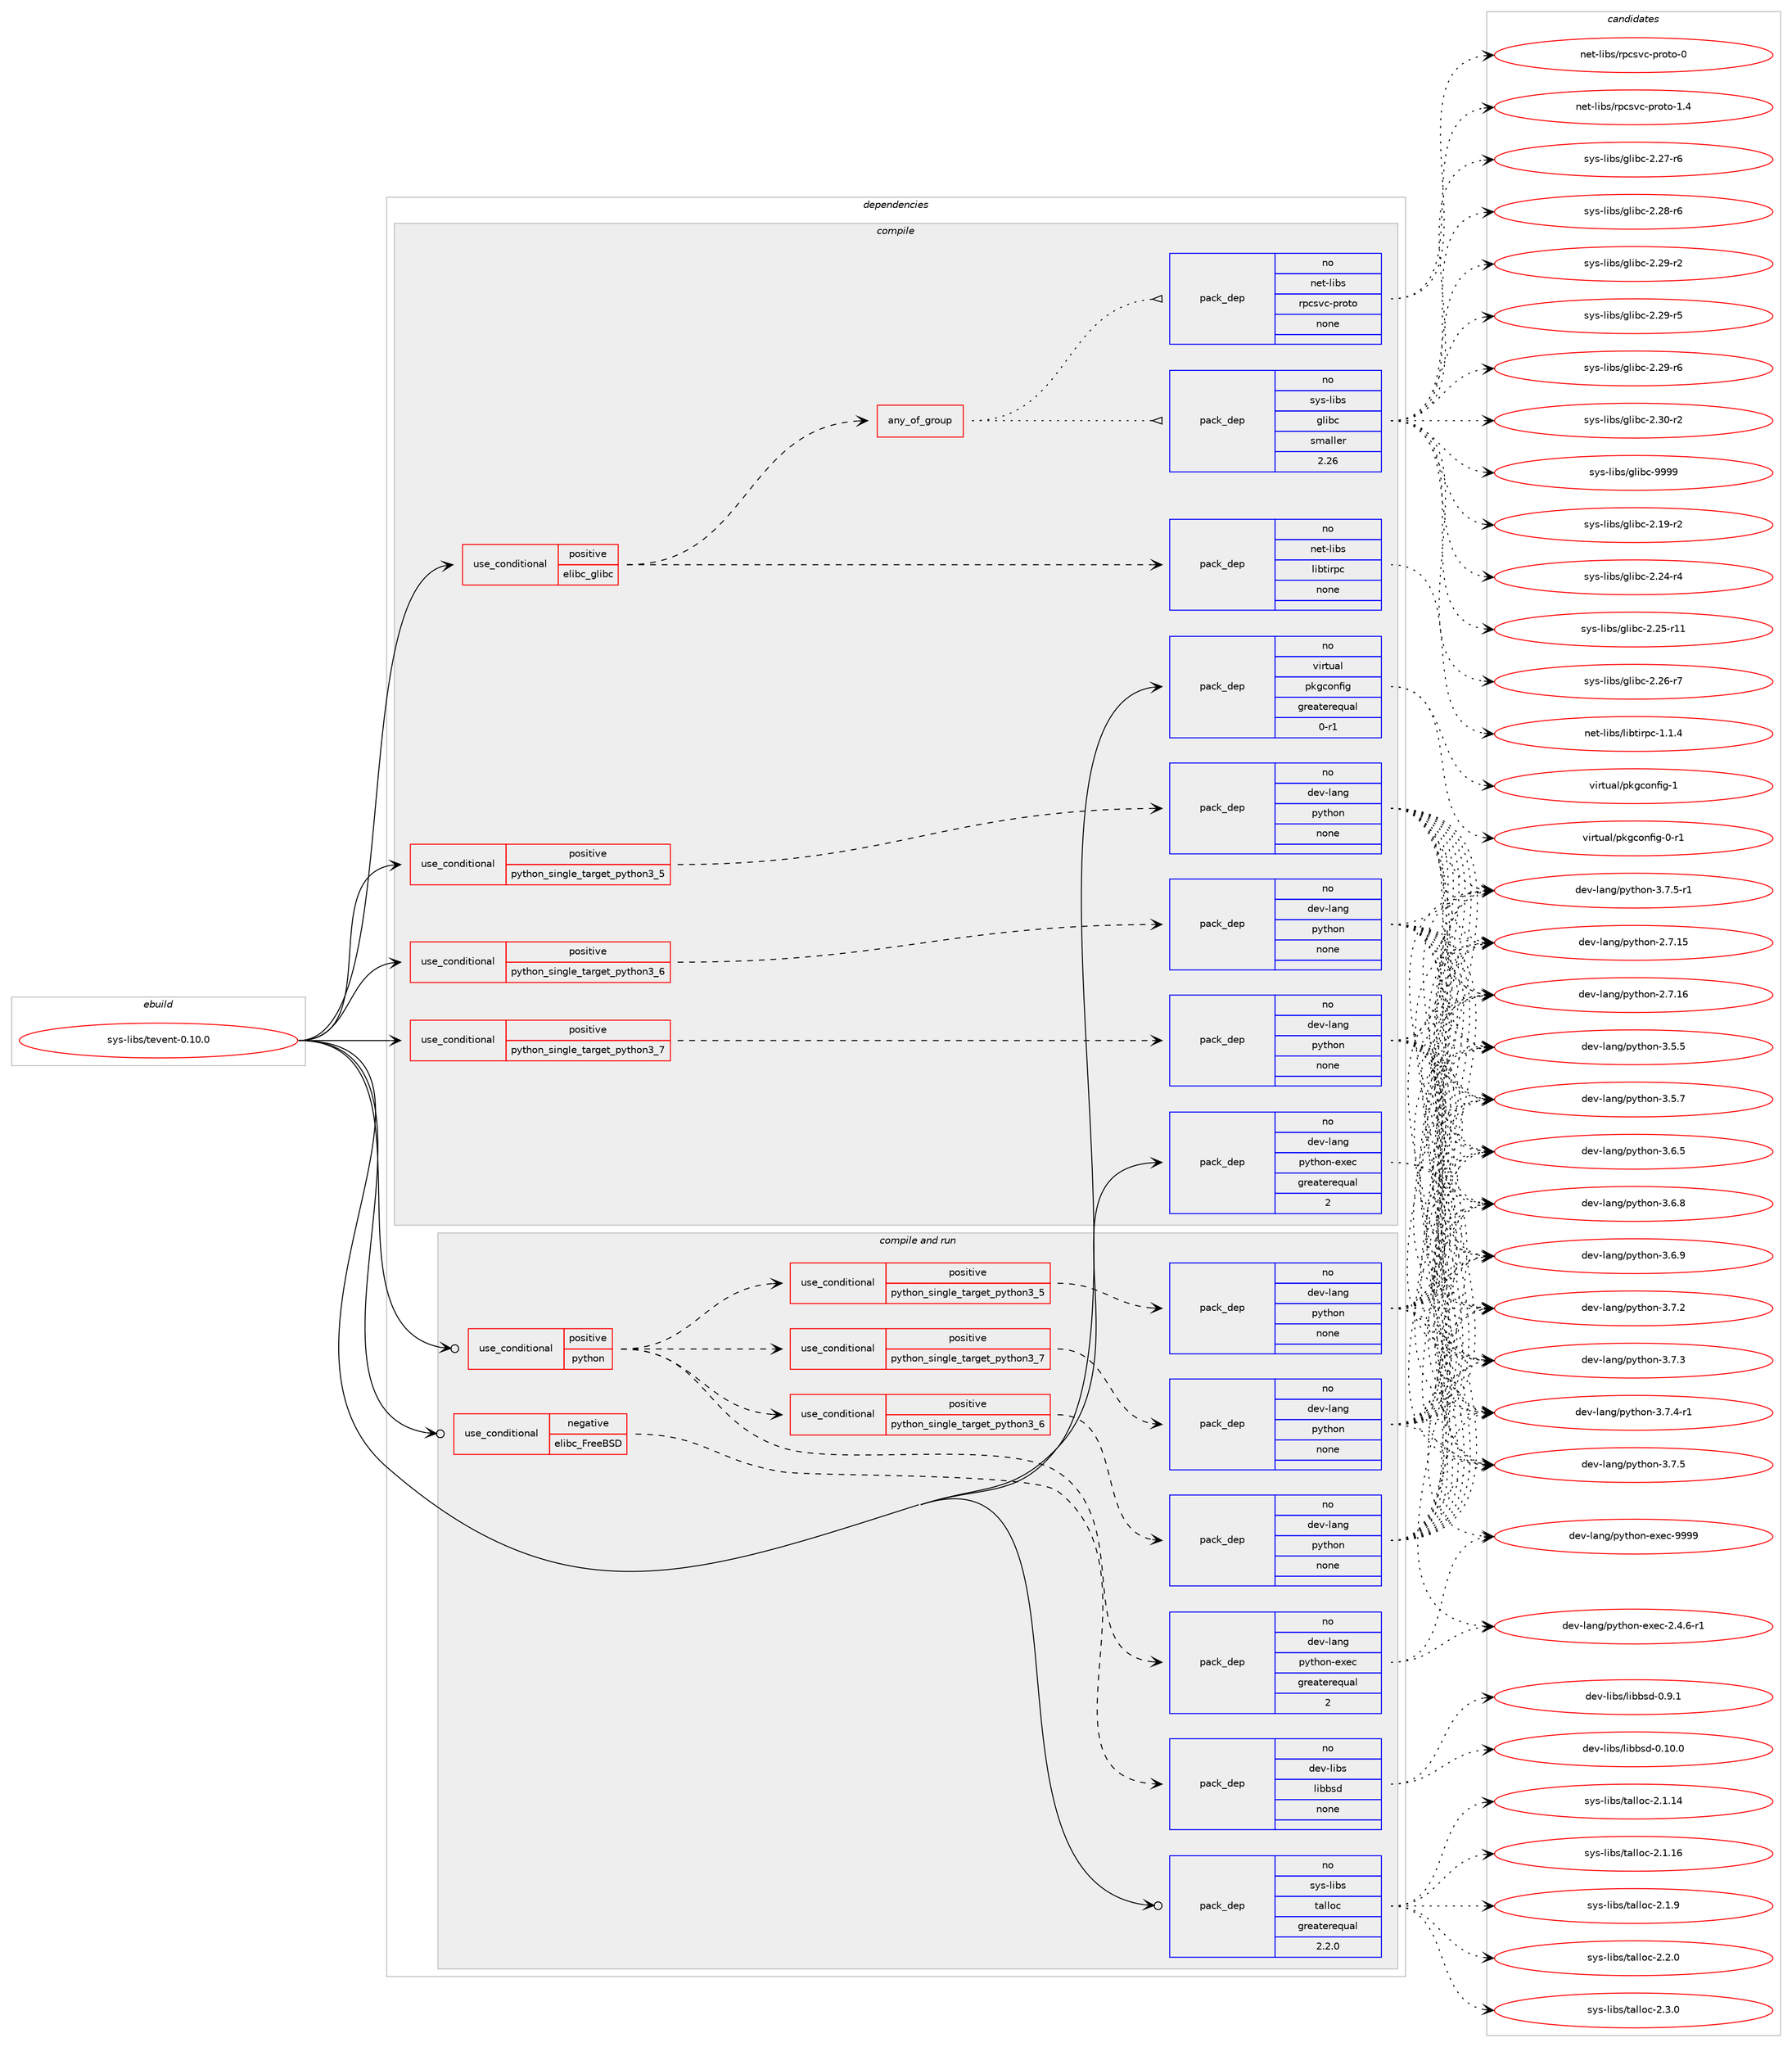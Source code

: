 digraph prolog {

# *************
# Graph options
# *************

newrank=true;
concentrate=true;
compound=true;
graph [rankdir=LR,fontname=Helvetica,fontsize=10,ranksep=1.5];#, ranksep=2.5, nodesep=0.2];
edge  [arrowhead=vee];
node  [fontname=Helvetica,fontsize=10];

# **********
# The ebuild
# **********

subgraph cluster_leftcol {
color=gray;
rank=same;
label=<<i>ebuild</i>>;
id [label="sys-libs/tevent-0.10.0", color=red, width=4, href="../sys-libs/tevent-0.10.0.svg"];
}

# ****************
# The dependencies
# ****************

subgraph cluster_midcol {
color=gray;
label=<<i>dependencies</i>>;
subgraph cluster_compile {
fillcolor="#eeeeee";
style=filled;
label=<<i>compile</i>>;
subgraph cond216016 {
dependency898832 [label=<<TABLE BORDER="0" CELLBORDER="1" CELLSPACING="0" CELLPADDING="4"><TR><TD ROWSPAN="3" CELLPADDING="10">use_conditional</TD></TR><TR><TD>positive</TD></TR><TR><TD>elibc_glibc</TD></TR></TABLE>>, shape=none, color=red];
subgraph pack667003 {
dependency898833 [label=<<TABLE BORDER="0" CELLBORDER="1" CELLSPACING="0" CELLPADDING="4" WIDTH="220"><TR><TD ROWSPAN="6" CELLPADDING="30">pack_dep</TD></TR><TR><TD WIDTH="110">no</TD></TR><TR><TD>net-libs</TD></TR><TR><TD>libtirpc</TD></TR><TR><TD>none</TD></TR><TR><TD></TD></TR></TABLE>>, shape=none, color=blue];
}
dependency898832:e -> dependency898833:w [weight=20,style="dashed",arrowhead="vee"];
subgraph any15249 {
dependency898834 [label=<<TABLE BORDER="0" CELLBORDER="1" CELLSPACING="0" CELLPADDING="4"><TR><TD CELLPADDING="10">any_of_group</TD></TR></TABLE>>, shape=none, color=red];subgraph pack667004 {
dependency898835 [label=<<TABLE BORDER="0" CELLBORDER="1" CELLSPACING="0" CELLPADDING="4" WIDTH="220"><TR><TD ROWSPAN="6" CELLPADDING="30">pack_dep</TD></TR><TR><TD WIDTH="110">no</TD></TR><TR><TD>net-libs</TD></TR><TR><TD>rpcsvc-proto</TD></TR><TR><TD>none</TD></TR><TR><TD></TD></TR></TABLE>>, shape=none, color=blue];
}
dependency898834:e -> dependency898835:w [weight=20,style="dotted",arrowhead="oinv"];
subgraph pack667005 {
dependency898836 [label=<<TABLE BORDER="0" CELLBORDER="1" CELLSPACING="0" CELLPADDING="4" WIDTH="220"><TR><TD ROWSPAN="6" CELLPADDING="30">pack_dep</TD></TR><TR><TD WIDTH="110">no</TD></TR><TR><TD>sys-libs</TD></TR><TR><TD>glibc</TD></TR><TR><TD>smaller</TD></TR><TR><TD>2.26</TD></TR></TABLE>>, shape=none, color=blue];
}
dependency898834:e -> dependency898836:w [weight=20,style="dotted",arrowhead="oinv"];
}
dependency898832:e -> dependency898834:w [weight=20,style="dashed",arrowhead="vee"];
}
id:e -> dependency898832:w [weight=20,style="solid",arrowhead="vee"];
subgraph cond216017 {
dependency898837 [label=<<TABLE BORDER="0" CELLBORDER="1" CELLSPACING="0" CELLPADDING="4"><TR><TD ROWSPAN="3" CELLPADDING="10">use_conditional</TD></TR><TR><TD>positive</TD></TR><TR><TD>python_single_target_python3_5</TD></TR></TABLE>>, shape=none, color=red];
subgraph pack667006 {
dependency898838 [label=<<TABLE BORDER="0" CELLBORDER="1" CELLSPACING="0" CELLPADDING="4" WIDTH="220"><TR><TD ROWSPAN="6" CELLPADDING="30">pack_dep</TD></TR><TR><TD WIDTH="110">no</TD></TR><TR><TD>dev-lang</TD></TR><TR><TD>python</TD></TR><TR><TD>none</TD></TR><TR><TD></TD></TR></TABLE>>, shape=none, color=blue];
}
dependency898837:e -> dependency898838:w [weight=20,style="dashed",arrowhead="vee"];
}
id:e -> dependency898837:w [weight=20,style="solid",arrowhead="vee"];
subgraph cond216018 {
dependency898839 [label=<<TABLE BORDER="0" CELLBORDER="1" CELLSPACING="0" CELLPADDING="4"><TR><TD ROWSPAN="3" CELLPADDING="10">use_conditional</TD></TR><TR><TD>positive</TD></TR><TR><TD>python_single_target_python3_6</TD></TR></TABLE>>, shape=none, color=red];
subgraph pack667007 {
dependency898840 [label=<<TABLE BORDER="0" CELLBORDER="1" CELLSPACING="0" CELLPADDING="4" WIDTH="220"><TR><TD ROWSPAN="6" CELLPADDING="30">pack_dep</TD></TR><TR><TD WIDTH="110">no</TD></TR><TR><TD>dev-lang</TD></TR><TR><TD>python</TD></TR><TR><TD>none</TD></TR><TR><TD></TD></TR></TABLE>>, shape=none, color=blue];
}
dependency898839:e -> dependency898840:w [weight=20,style="dashed",arrowhead="vee"];
}
id:e -> dependency898839:w [weight=20,style="solid",arrowhead="vee"];
subgraph cond216019 {
dependency898841 [label=<<TABLE BORDER="0" CELLBORDER="1" CELLSPACING="0" CELLPADDING="4"><TR><TD ROWSPAN="3" CELLPADDING="10">use_conditional</TD></TR><TR><TD>positive</TD></TR><TR><TD>python_single_target_python3_7</TD></TR></TABLE>>, shape=none, color=red];
subgraph pack667008 {
dependency898842 [label=<<TABLE BORDER="0" CELLBORDER="1" CELLSPACING="0" CELLPADDING="4" WIDTH="220"><TR><TD ROWSPAN="6" CELLPADDING="30">pack_dep</TD></TR><TR><TD WIDTH="110">no</TD></TR><TR><TD>dev-lang</TD></TR><TR><TD>python</TD></TR><TR><TD>none</TD></TR><TR><TD></TD></TR></TABLE>>, shape=none, color=blue];
}
dependency898841:e -> dependency898842:w [weight=20,style="dashed",arrowhead="vee"];
}
id:e -> dependency898841:w [weight=20,style="solid",arrowhead="vee"];
subgraph pack667009 {
dependency898843 [label=<<TABLE BORDER="0" CELLBORDER="1" CELLSPACING="0" CELLPADDING="4" WIDTH="220"><TR><TD ROWSPAN="6" CELLPADDING="30">pack_dep</TD></TR><TR><TD WIDTH="110">no</TD></TR><TR><TD>dev-lang</TD></TR><TR><TD>python-exec</TD></TR><TR><TD>greaterequal</TD></TR><TR><TD>2</TD></TR></TABLE>>, shape=none, color=blue];
}
id:e -> dependency898843:w [weight=20,style="solid",arrowhead="vee"];
subgraph pack667010 {
dependency898844 [label=<<TABLE BORDER="0" CELLBORDER="1" CELLSPACING="0" CELLPADDING="4" WIDTH="220"><TR><TD ROWSPAN="6" CELLPADDING="30">pack_dep</TD></TR><TR><TD WIDTH="110">no</TD></TR><TR><TD>virtual</TD></TR><TR><TD>pkgconfig</TD></TR><TR><TD>greaterequal</TD></TR><TR><TD>0-r1</TD></TR></TABLE>>, shape=none, color=blue];
}
id:e -> dependency898844:w [weight=20,style="solid",arrowhead="vee"];
}
subgraph cluster_compileandrun {
fillcolor="#eeeeee";
style=filled;
label=<<i>compile and run</i>>;
subgraph cond216020 {
dependency898845 [label=<<TABLE BORDER="0" CELLBORDER="1" CELLSPACING="0" CELLPADDING="4"><TR><TD ROWSPAN="3" CELLPADDING="10">use_conditional</TD></TR><TR><TD>negative</TD></TR><TR><TD>elibc_FreeBSD</TD></TR></TABLE>>, shape=none, color=red];
subgraph pack667011 {
dependency898846 [label=<<TABLE BORDER="0" CELLBORDER="1" CELLSPACING="0" CELLPADDING="4" WIDTH="220"><TR><TD ROWSPAN="6" CELLPADDING="30">pack_dep</TD></TR><TR><TD WIDTH="110">no</TD></TR><TR><TD>dev-libs</TD></TR><TR><TD>libbsd</TD></TR><TR><TD>none</TD></TR><TR><TD></TD></TR></TABLE>>, shape=none, color=blue];
}
dependency898845:e -> dependency898846:w [weight=20,style="dashed",arrowhead="vee"];
}
id:e -> dependency898845:w [weight=20,style="solid",arrowhead="odotvee"];
subgraph cond216021 {
dependency898847 [label=<<TABLE BORDER="0" CELLBORDER="1" CELLSPACING="0" CELLPADDING="4"><TR><TD ROWSPAN="3" CELLPADDING="10">use_conditional</TD></TR><TR><TD>positive</TD></TR><TR><TD>python</TD></TR></TABLE>>, shape=none, color=red];
subgraph cond216022 {
dependency898848 [label=<<TABLE BORDER="0" CELLBORDER="1" CELLSPACING="0" CELLPADDING="4"><TR><TD ROWSPAN="3" CELLPADDING="10">use_conditional</TD></TR><TR><TD>positive</TD></TR><TR><TD>python_single_target_python3_5</TD></TR></TABLE>>, shape=none, color=red];
subgraph pack667012 {
dependency898849 [label=<<TABLE BORDER="0" CELLBORDER="1" CELLSPACING="0" CELLPADDING="4" WIDTH="220"><TR><TD ROWSPAN="6" CELLPADDING="30">pack_dep</TD></TR><TR><TD WIDTH="110">no</TD></TR><TR><TD>dev-lang</TD></TR><TR><TD>python</TD></TR><TR><TD>none</TD></TR><TR><TD></TD></TR></TABLE>>, shape=none, color=blue];
}
dependency898848:e -> dependency898849:w [weight=20,style="dashed",arrowhead="vee"];
}
dependency898847:e -> dependency898848:w [weight=20,style="dashed",arrowhead="vee"];
subgraph cond216023 {
dependency898850 [label=<<TABLE BORDER="0" CELLBORDER="1" CELLSPACING="0" CELLPADDING="4"><TR><TD ROWSPAN="3" CELLPADDING="10">use_conditional</TD></TR><TR><TD>positive</TD></TR><TR><TD>python_single_target_python3_6</TD></TR></TABLE>>, shape=none, color=red];
subgraph pack667013 {
dependency898851 [label=<<TABLE BORDER="0" CELLBORDER="1" CELLSPACING="0" CELLPADDING="4" WIDTH="220"><TR><TD ROWSPAN="6" CELLPADDING="30">pack_dep</TD></TR><TR><TD WIDTH="110">no</TD></TR><TR><TD>dev-lang</TD></TR><TR><TD>python</TD></TR><TR><TD>none</TD></TR><TR><TD></TD></TR></TABLE>>, shape=none, color=blue];
}
dependency898850:e -> dependency898851:w [weight=20,style="dashed",arrowhead="vee"];
}
dependency898847:e -> dependency898850:w [weight=20,style="dashed",arrowhead="vee"];
subgraph cond216024 {
dependency898852 [label=<<TABLE BORDER="0" CELLBORDER="1" CELLSPACING="0" CELLPADDING="4"><TR><TD ROWSPAN="3" CELLPADDING="10">use_conditional</TD></TR><TR><TD>positive</TD></TR><TR><TD>python_single_target_python3_7</TD></TR></TABLE>>, shape=none, color=red];
subgraph pack667014 {
dependency898853 [label=<<TABLE BORDER="0" CELLBORDER="1" CELLSPACING="0" CELLPADDING="4" WIDTH="220"><TR><TD ROWSPAN="6" CELLPADDING="30">pack_dep</TD></TR><TR><TD WIDTH="110">no</TD></TR><TR><TD>dev-lang</TD></TR><TR><TD>python</TD></TR><TR><TD>none</TD></TR><TR><TD></TD></TR></TABLE>>, shape=none, color=blue];
}
dependency898852:e -> dependency898853:w [weight=20,style="dashed",arrowhead="vee"];
}
dependency898847:e -> dependency898852:w [weight=20,style="dashed",arrowhead="vee"];
subgraph pack667015 {
dependency898854 [label=<<TABLE BORDER="0" CELLBORDER="1" CELLSPACING="0" CELLPADDING="4" WIDTH="220"><TR><TD ROWSPAN="6" CELLPADDING="30">pack_dep</TD></TR><TR><TD WIDTH="110">no</TD></TR><TR><TD>dev-lang</TD></TR><TR><TD>python-exec</TD></TR><TR><TD>greaterequal</TD></TR><TR><TD>2</TD></TR></TABLE>>, shape=none, color=blue];
}
dependency898847:e -> dependency898854:w [weight=20,style="dashed",arrowhead="vee"];
}
id:e -> dependency898847:w [weight=20,style="solid",arrowhead="odotvee"];
subgraph pack667016 {
dependency898855 [label=<<TABLE BORDER="0" CELLBORDER="1" CELLSPACING="0" CELLPADDING="4" WIDTH="220"><TR><TD ROWSPAN="6" CELLPADDING="30">pack_dep</TD></TR><TR><TD WIDTH="110">no</TD></TR><TR><TD>sys-libs</TD></TR><TR><TD>talloc</TD></TR><TR><TD>greaterequal</TD></TR><TR><TD>2.2.0</TD></TR></TABLE>>, shape=none, color=blue];
}
id:e -> dependency898855:w [weight=20,style="solid",arrowhead="odotvee"];
}
subgraph cluster_run {
fillcolor="#eeeeee";
style=filled;
label=<<i>run</i>>;
}
}

# **************
# The candidates
# **************

subgraph cluster_choices {
rank=same;
color=gray;
label=<<i>candidates</i>>;

subgraph choice667003 {
color=black;
nodesep=1;
choice1101011164510810598115471081059811610511411299454946494652 [label="net-libs/libtirpc-1.1.4", color=red, width=4,href="../net-libs/libtirpc-1.1.4.svg"];
dependency898833:e -> choice1101011164510810598115471081059811610511411299454946494652:w [style=dotted,weight="100"];
}
subgraph choice667004 {
color=black;
nodesep=1;
choice1101011164510810598115471141129911511899451121141111161114548 [label="net-libs/rpcsvc-proto-0", color=red, width=4,href="../net-libs/rpcsvc-proto-0.svg"];
choice11010111645108105981154711411299115118994511211411111611145494652 [label="net-libs/rpcsvc-proto-1.4", color=red, width=4,href="../net-libs/rpcsvc-proto-1.4.svg"];
dependency898835:e -> choice1101011164510810598115471141129911511899451121141111161114548:w [style=dotted,weight="100"];
dependency898835:e -> choice11010111645108105981154711411299115118994511211411111611145494652:w [style=dotted,weight="100"];
}
subgraph choice667005 {
color=black;
nodesep=1;
choice115121115451081059811547103108105989945504649574511450 [label="sys-libs/glibc-2.19-r2", color=red, width=4,href="../sys-libs/glibc-2.19-r2.svg"];
choice115121115451081059811547103108105989945504650524511452 [label="sys-libs/glibc-2.24-r4", color=red, width=4,href="../sys-libs/glibc-2.24-r4.svg"];
choice11512111545108105981154710310810598994550465053451144949 [label="sys-libs/glibc-2.25-r11", color=red, width=4,href="../sys-libs/glibc-2.25-r11.svg"];
choice115121115451081059811547103108105989945504650544511455 [label="sys-libs/glibc-2.26-r7", color=red, width=4,href="../sys-libs/glibc-2.26-r7.svg"];
choice115121115451081059811547103108105989945504650554511454 [label="sys-libs/glibc-2.27-r6", color=red, width=4,href="../sys-libs/glibc-2.27-r6.svg"];
choice115121115451081059811547103108105989945504650564511454 [label="sys-libs/glibc-2.28-r6", color=red, width=4,href="../sys-libs/glibc-2.28-r6.svg"];
choice115121115451081059811547103108105989945504650574511450 [label="sys-libs/glibc-2.29-r2", color=red, width=4,href="../sys-libs/glibc-2.29-r2.svg"];
choice115121115451081059811547103108105989945504650574511453 [label="sys-libs/glibc-2.29-r5", color=red, width=4,href="../sys-libs/glibc-2.29-r5.svg"];
choice115121115451081059811547103108105989945504650574511454 [label="sys-libs/glibc-2.29-r6", color=red, width=4,href="../sys-libs/glibc-2.29-r6.svg"];
choice115121115451081059811547103108105989945504651484511450 [label="sys-libs/glibc-2.30-r2", color=red, width=4,href="../sys-libs/glibc-2.30-r2.svg"];
choice11512111545108105981154710310810598994557575757 [label="sys-libs/glibc-9999", color=red, width=4,href="../sys-libs/glibc-9999.svg"];
dependency898836:e -> choice115121115451081059811547103108105989945504649574511450:w [style=dotted,weight="100"];
dependency898836:e -> choice115121115451081059811547103108105989945504650524511452:w [style=dotted,weight="100"];
dependency898836:e -> choice11512111545108105981154710310810598994550465053451144949:w [style=dotted,weight="100"];
dependency898836:e -> choice115121115451081059811547103108105989945504650544511455:w [style=dotted,weight="100"];
dependency898836:e -> choice115121115451081059811547103108105989945504650554511454:w [style=dotted,weight="100"];
dependency898836:e -> choice115121115451081059811547103108105989945504650564511454:w [style=dotted,weight="100"];
dependency898836:e -> choice115121115451081059811547103108105989945504650574511450:w [style=dotted,weight="100"];
dependency898836:e -> choice115121115451081059811547103108105989945504650574511453:w [style=dotted,weight="100"];
dependency898836:e -> choice115121115451081059811547103108105989945504650574511454:w [style=dotted,weight="100"];
dependency898836:e -> choice115121115451081059811547103108105989945504651484511450:w [style=dotted,weight="100"];
dependency898836:e -> choice11512111545108105981154710310810598994557575757:w [style=dotted,weight="100"];
}
subgraph choice667006 {
color=black;
nodesep=1;
choice10010111845108971101034711212111610411111045504655464953 [label="dev-lang/python-2.7.15", color=red, width=4,href="../dev-lang/python-2.7.15.svg"];
choice10010111845108971101034711212111610411111045504655464954 [label="dev-lang/python-2.7.16", color=red, width=4,href="../dev-lang/python-2.7.16.svg"];
choice100101118451089711010347112121116104111110455146534653 [label="dev-lang/python-3.5.5", color=red, width=4,href="../dev-lang/python-3.5.5.svg"];
choice100101118451089711010347112121116104111110455146534655 [label="dev-lang/python-3.5.7", color=red, width=4,href="../dev-lang/python-3.5.7.svg"];
choice100101118451089711010347112121116104111110455146544653 [label="dev-lang/python-3.6.5", color=red, width=4,href="../dev-lang/python-3.6.5.svg"];
choice100101118451089711010347112121116104111110455146544656 [label="dev-lang/python-3.6.8", color=red, width=4,href="../dev-lang/python-3.6.8.svg"];
choice100101118451089711010347112121116104111110455146544657 [label="dev-lang/python-3.6.9", color=red, width=4,href="../dev-lang/python-3.6.9.svg"];
choice100101118451089711010347112121116104111110455146554650 [label="dev-lang/python-3.7.2", color=red, width=4,href="../dev-lang/python-3.7.2.svg"];
choice100101118451089711010347112121116104111110455146554651 [label="dev-lang/python-3.7.3", color=red, width=4,href="../dev-lang/python-3.7.3.svg"];
choice1001011184510897110103471121211161041111104551465546524511449 [label="dev-lang/python-3.7.4-r1", color=red, width=4,href="../dev-lang/python-3.7.4-r1.svg"];
choice100101118451089711010347112121116104111110455146554653 [label="dev-lang/python-3.7.5", color=red, width=4,href="../dev-lang/python-3.7.5.svg"];
choice1001011184510897110103471121211161041111104551465546534511449 [label="dev-lang/python-3.7.5-r1", color=red, width=4,href="../dev-lang/python-3.7.5-r1.svg"];
dependency898838:e -> choice10010111845108971101034711212111610411111045504655464953:w [style=dotted,weight="100"];
dependency898838:e -> choice10010111845108971101034711212111610411111045504655464954:w [style=dotted,weight="100"];
dependency898838:e -> choice100101118451089711010347112121116104111110455146534653:w [style=dotted,weight="100"];
dependency898838:e -> choice100101118451089711010347112121116104111110455146534655:w [style=dotted,weight="100"];
dependency898838:e -> choice100101118451089711010347112121116104111110455146544653:w [style=dotted,weight="100"];
dependency898838:e -> choice100101118451089711010347112121116104111110455146544656:w [style=dotted,weight="100"];
dependency898838:e -> choice100101118451089711010347112121116104111110455146544657:w [style=dotted,weight="100"];
dependency898838:e -> choice100101118451089711010347112121116104111110455146554650:w [style=dotted,weight="100"];
dependency898838:e -> choice100101118451089711010347112121116104111110455146554651:w [style=dotted,weight="100"];
dependency898838:e -> choice1001011184510897110103471121211161041111104551465546524511449:w [style=dotted,weight="100"];
dependency898838:e -> choice100101118451089711010347112121116104111110455146554653:w [style=dotted,weight="100"];
dependency898838:e -> choice1001011184510897110103471121211161041111104551465546534511449:w [style=dotted,weight="100"];
}
subgraph choice667007 {
color=black;
nodesep=1;
choice10010111845108971101034711212111610411111045504655464953 [label="dev-lang/python-2.7.15", color=red, width=4,href="../dev-lang/python-2.7.15.svg"];
choice10010111845108971101034711212111610411111045504655464954 [label="dev-lang/python-2.7.16", color=red, width=4,href="../dev-lang/python-2.7.16.svg"];
choice100101118451089711010347112121116104111110455146534653 [label="dev-lang/python-3.5.5", color=red, width=4,href="../dev-lang/python-3.5.5.svg"];
choice100101118451089711010347112121116104111110455146534655 [label="dev-lang/python-3.5.7", color=red, width=4,href="../dev-lang/python-3.5.7.svg"];
choice100101118451089711010347112121116104111110455146544653 [label="dev-lang/python-3.6.5", color=red, width=4,href="../dev-lang/python-3.6.5.svg"];
choice100101118451089711010347112121116104111110455146544656 [label="dev-lang/python-3.6.8", color=red, width=4,href="../dev-lang/python-3.6.8.svg"];
choice100101118451089711010347112121116104111110455146544657 [label="dev-lang/python-3.6.9", color=red, width=4,href="../dev-lang/python-3.6.9.svg"];
choice100101118451089711010347112121116104111110455146554650 [label="dev-lang/python-3.7.2", color=red, width=4,href="../dev-lang/python-3.7.2.svg"];
choice100101118451089711010347112121116104111110455146554651 [label="dev-lang/python-3.7.3", color=red, width=4,href="../dev-lang/python-3.7.3.svg"];
choice1001011184510897110103471121211161041111104551465546524511449 [label="dev-lang/python-3.7.4-r1", color=red, width=4,href="../dev-lang/python-3.7.4-r1.svg"];
choice100101118451089711010347112121116104111110455146554653 [label="dev-lang/python-3.7.5", color=red, width=4,href="../dev-lang/python-3.7.5.svg"];
choice1001011184510897110103471121211161041111104551465546534511449 [label="dev-lang/python-3.7.5-r1", color=red, width=4,href="../dev-lang/python-3.7.5-r1.svg"];
dependency898840:e -> choice10010111845108971101034711212111610411111045504655464953:w [style=dotted,weight="100"];
dependency898840:e -> choice10010111845108971101034711212111610411111045504655464954:w [style=dotted,weight="100"];
dependency898840:e -> choice100101118451089711010347112121116104111110455146534653:w [style=dotted,weight="100"];
dependency898840:e -> choice100101118451089711010347112121116104111110455146534655:w [style=dotted,weight="100"];
dependency898840:e -> choice100101118451089711010347112121116104111110455146544653:w [style=dotted,weight="100"];
dependency898840:e -> choice100101118451089711010347112121116104111110455146544656:w [style=dotted,weight="100"];
dependency898840:e -> choice100101118451089711010347112121116104111110455146544657:w [style=dotted,weight="100"];
dependency898840:e -> choice100101118451089711010347112121116104111110455146554650:w [style=dotted,weight="100"];
dependency898840:e -> choice100101118451089711010347112121116104111110455146554651:w [style=dotted,weight="100"];
dependency898840:e -> choice1001011184510897110103471121211161041111104551465546524511449:w [style=dotted,weight="100"];
dependency898840:e -> choice100101118451089711010347112121116104111110455146554653:w [style=dotted,weight="100"];
dependency898840:e -> choice1001011184510897110103471121211161041111104551465546534511449:w [style=dotted,weight="100"];
}
subgraph choice667008 {
color=black;
nodesep=1;
choice10010111845108971101034711212111610411111045504655464953 [label="dev-lang/python-2.7.15", color=red, width=4,href="../dev-lang/python-2.7.15.svg"];
choice10010111845108971101034711212111610411111045504655464954 [label="dev-lang/python-2.7.16", color=red, width=4,href="../dev-lang/python-2.7.16.svg"];
choice100101118451089711010347112121116104111110455146534653 [label="dev-lang/python-3.5.5", color=red, width=4,href="../dev-lang/python-3.5.5.svg"];
choice100101118451089711010347112121116104111110455146534655 [label="dev-lang/python-3.5.7", color=red, width=4,href="../dev-lang/python-3.5.7.svg"];
choice100101118451089711010347112121116104111110455146544653 [label="dev-lang/python-3.6.5", color=red, width=4,href="../dev-lang/python-3.6.5.svg"];
choice100101118451089711010347112121116104111110455146544656 [label="dev-lang/python-3.6.8", color=red, width=4,href="../dev-lang/python-3.6.8.svg"];
choice100101118451089711010347112121116104111110455146544657 [label="dev-lang/python-3.6.9", color=red, width=4,href="../dev-lang/python-3.6.9.svg"];
choice100101118451089711010347112121116104111110455146554650 [label="dev-lang/python-3.7.2", color=red, width=4,href="../dev-lang/python-3.7.2.svg"];
choice100101118451089711010347112121116104111110455146554651 [label="dev-lang/python-3.7.3", color=red, width=4,href="../dev-lang/python-3.7.3.svg"];
choice1001011184510897110103471121211161041111104551465546524511449 [label="dev-lang/python-3.7.4-r1", color=red, width=4,href="../dev-lang/python-3.7.4-r1.svg"];
choice100101118451089711010347112121116104111110455146554653 [label="dev-lang/python-3.7.5", color=red, width=4,href="../dev-lang/python-3.7.5.svg"];
choice1001011184510897110103471121211161041111104551465546534511449 [label="dev-lang/python-3.7.5-r1", color=red, width=4,href="../dev-lang/python-3.7.5-r1.svg"];
dependency898842:e -> choice10010111845108971101034711212111610411111045504655464953:w [style=dotted,weight="100"];
dependency898842:e -> choice10010111845108971101034711212111610411111045504655464954:w [style=dotted,weight="100"];
dependency898842:e -> choice100101118451089711010347112121116104111110455146534653:w [style=dotted,weight="100"];
dependency898842:e -> choice100101118451089711010347112121116104111110455146534655:w [style=dotted,weight="100"];
dependency898842:e -> choice100101118451089711010347112121116104111110455146544653:w [style=dotted,weight="100"];
dependency898842:e -> choice100101118451089711010347112121116104111110455146544656:w [style=dotted,weight="100"];
dependency898842:e -> choice100101118451089711010347112121116104111110455146544657:w [style=dotted,weight="100"];
dependency898842:e -> choice100101118451089711010347112121116104111110455146554650:w [style=dotted,weight="100"];
dependency898842:e -> choice100101118451089711010347112121116104111110455146554651:w [style=dotted,weight="100"];
dependency898842:e -> choice1001011184510897110103471121211161041111104551465546524511449:w [style=dotted,weight="100"];
dependency898842:e -> choice100101118451089711010347112121116104111110455146554653:w [style=dotted,weight="100"];
dependency898842:e -> choice1001011184510897110103471121211161041111104551465546534511449:w [style=dotted,weight="100"];
}
subgraph choice667009 {
color=black;
nodesep=1;
choice10010111845108971101034711212111610411111045101120101994550465246544511449 [label="dev-lang/python-exec-2.4.6-r1", color=red, width=4,href="../dev-lang/python-exec-2.4.6-r1.svg"];
choice10010111845108971101034711212111610411111045101120101994557575757 [label="dev-lang/python-exec-9999", color=red, width=4,href="../dev-lang/python-exec-9999.svg"];
dependency898843:e -> choice10010111845108971101034711212111610411111045101120101994550465246544511449:w [style=dotted,weight="100"];
dependency898843:e -> choice10010111845108971101034711212111610411111045101120101994557575757:w [style=dotted,weight="100"];
}
subgraph choice667010 {
color=black;
nodesep=1;
choice11810511411611797108471121071039911111010210510345484511449 [label="virtual/pkgconfig-0-r1", color=red, width=4,href="../virtual/pkgconfig-0-r1.svg"];
choice1181051141161179710847112107103991111101021051034549 [label="virtual/pkgconfig-1", color=red, width=4,href="../virtual/pkgconfig-1.svg"];
dependency898844:e -> choice11810511411611797108471121071039911111010210510345484511449:w [style=dotted,weight="100"];
dependency898844:e -> choice1181051141161179710847112107103991111101021051034549:w [style=dotted,weight="100"];
}
subgraph choice667011 {
color=black;
nodesep=1;
choice100101118451081059811547108105989811510045484649484648 [label="dev-libs/libbsd-0.10.0", color=red, width=4,href="../dev-libs/libbsd-0.10.0.svg"];
choice1001011184510810598115471081059898115100454846574649 [label="dev-libs/libbsd-0.9.1", color=red, width=4,href="../dev-libs/libbsd-0.9.1.svg"];
dependency898846:e -> choice100101118451081059811547108105989811510045484649484648:w [style=dotted,weight="100"];
dependency898846:e -> choice1001011184510810598115471081059898115100454846574649:w [style=dotted,weight="100"];
}
subgraph choice667012 {
color=black;
nodesep=1;
choice10010111845108971101034711212111610411111045504655464953 [label="dev-lang/python-2.7.15", color=red, width=4,href="../dev-lang/python-2.7.15.svg"];
choice10010111845108971101034711212111610411111045504655464954 [label="dev-lang/python-2.7.16", color=red, width=4,href="../dev-lang/python-2.7.16.svg"];
choice100101118451089711010347112121116104111110455146534653 [label="dev-lang/python-3.5.5", color=red, width=4,href="../dev-lang/python-3.5.5.svg"];
choice100101118451089711010347112121116104111110455146534655 [label="dev-lang/python-3.5.7", color=red, width=4,href="../dev-lang/python-3.5.7.svg"];
choice100101118451089711010347112121116104111110455146544653 [label="dev-lang/python-3.6.5", color=red, width=4,href="../dev-lang/python-3.6.5.svg"];
choice100101118451089711010347112121116104111110455146544656 [label="dev-lang/python-3.6.8", color=red, width=4,href="../dev-lang/python-3.6.8.svg"];
choice100101118451089711010347112121116104111110455146544657 [label="dev-lang/python-3.6.9", color=red, width=4,href="../dev-lang/python-3.6.9.svg"];
choice100101118451089711010347112121116104111110455146554650 [label="dev-lang/python-3.7.2", color=red, width=4,href="../dev-lang/python-3.7.2.svg"];
choice100101118451089711010347112121116104111110455146554651 [label="dev-lang/python-3.7.3", color=red, width=4,href="../dev-lang/python-3.7.3.svg"];
choice1001011184510897110103471121211161041111104551465546524511449 [label="dev-lang/python-3.7.4-r1", color=red, width=4,href="../dev-lang/python-3.7.4-r1.svg"];
choice100101118451089711010347112121116104111110455146554653 [label="dev-lang/python-3.7.5", color=red, width=4,href="../dev-lang/python-3.7.5.svg"];
choice1001011184510897110103471121211161041111104551465546534511449 [label="dev-lang/python-3.7.5-r1", color=red, width=4,href="../dev-lang/python-3.7.5-r1.svg"];
dependency898849:e -> choice10010111845108971101034711212111610411111045504655464953:w [style=dotted,weight="100"];
dependency898849:e -> choice10010111845108971101034711212111610411111045504655464954:w [style=dotted,weight="100"];
dependency898849:e -> choice100101118451089711010347112121116104111110455146534653:w [style=dotted,weight="100"];
dependency898849:e -> choice100101118451089711010347112121116104111110455146534655:w [style=dotted,weight="100"];
dependency898849:e -> choice100101118451089711010347112121116104111110455146544653:w [style=dotted,weight="100"];
dependency898849:e -> choice100101118451089711010347112121116104111110455146544656:w [style=dotted,weight="100"];
dependency898849:e -> choice100101118451089711010347112121116104111110455146544657:w [style=dotted,weight="100"];
dependency898849:e -> choice100101118451089711010347112121116104111110455146554650:w [style=dotted,weight="100"];
dependency898849:e -> choice100101118451089711010347112121116104111110455146554651:w [style=dotted,weight="100"];
dependency898849:e -> choice1001011184510897110103471121211161041111104551465546524511449:w [style=dotted,weight="100"];
dependency898849:e -> choice100101118451089711010347112121116104111110455146554653:w [style=dotted,weight="100"];
dependency898849:e -> choice1001011184510897110103471121211161041111104551465546534511449:w [style=dotted,weight="100"];
}
subgraph choice667013 {
color=black;
nodesep=1;
choice10010111845108971101034711212111610411111045504655464953 [label="dev-lang/python-2.7.15", color=red, width=4,href="../dev-lang/python-2.7.15.svg"];
choice10010111845108971101034711212111610411111045504655464954 [label="dev-lang/python-2.7.16", color=red, width=4,href="../dev-lang/python-2.7.16.svg"];
choice100101118451089711010347112121116104111110455146534653 [label="dev-lang/python-3.5.5", color=red, width=4,href="../dev-lang/python-3.5.5.svg"];
choice100101118451089711010347112121116104111110455146534655 [label="dev-lang/python-3.5.7", color=red, width=4,href="../dev-lang/python-3.5.7.svg"];
choice100101118451089711010347112121116104111110455146544653 [label="dev-lang/python-3.6.5", color=red, width=4,href="../dev-lang/python-3.6.5.svg"];
choice100101118451089711010347112121116104111110455146544656 [label="dev-lang/python-3.6.8", color=red, width=4,href="../dev-lang/python-3.6.8.svg"];
choice100101118451089711010347112121116104111110455146544657 [label="dev-lang/python-3.6.9", color=red, width=4,href="../dev-lang/python-3.6.9.svg"];
choice100101118451089711010347112121116104111110455146554650 [label="dev-lang/python-3.7.2", color=red, width=4,href="../dev-lang/python-3.7.2.svg"];
choice100101118451089711010347112121116104111110455146554651 [label="dev-lang/python-3.7.3", color=red, width=4,href="../dev-lang/python-3.7.3.svg"];
choice1001011184510897110103471121211161041111104551465546524511449 [label="dev-lang/python-3.7.4-r1", color=red, width=4,href="../dev-lang/python-3.7.4-r1.svg"];
choice100101118451089711010347112121116104111110455146554653 [label="dev-lang/python-3.7.5", color=red, width=4,href="../dev-lang/python-3.7.5.svg"];
choice1001011184510897110103471121211161041111104551465546534511449 [label="dev-lang/python-3.7.5-r1", color=red, width=4,href="../dev-lang/python-3.7.5-r1.svg"];
dependency898851:e -> choice10010111845108971101034711212111610411111045504655464953:w [style=dotted,weight="100"];
dependency898851:e -> choice10010111845108971101034711212111610411111045504655464954:w [style=dotted,weight="100"];
dependency898851:e -> choice100101118451089711010347112121116104111110455146534653:w [style=dotted,weight="100"];
dependency898851:e -> choice100101118451089711010347112121116104111110455146534655:w [style=dotted,weight="100"];
dependency898851:e -> choice100101118451089711010347112121116104111110455146544653:w [style=dotted,weight="100"];
dependency898851:e -> choice100101118451089711010347112121116104111110455146544656:w [style=dotted,weight="100"];
dependency898851:e -> choice100101118451089711010347112121116104111110455146544657:w [style=dotted,weight="100"];
dependency898851:e -> choice100101118451089711010347112121116104111110455146554650:w [style=dotted,weight="100"];
dependency898851:e -> choice100101118451089711010347112121116104111110455146554651:w [style=dotted,weight="100"];
dependency898851:e -> choice1001011184510897110103471121211161041111104551465546524511449:w [style=dotted,weight="100"];
dependency898851:e -> choice100101118451089711010347112121116104111110455146554653:w [style=dotted,weight="100"];
dependency898851:e -> choice1001011184510897110103471121211161041111104551465546534511449:w [style=dotted,weight="100"];
}
subgraph choice667014 {
color=black;
nodesep=1;
choice10010111845108971101034711212111610411111045504655464953 [label="dev-lang/python-2.7.15", color=red, width=4,href="../dev-lang/python-2.7.15.svg"];
choice10010111845108971101034711212111610411111045504655464954 [label="dev-lang/python-2.7.16", color=red, width=4,href="../dev-lang/python-2.7.16.svg"];
choice100101118451089711010347112121116104111110455146534653 [label="dev-lang/python-3.5.5", color=red, width=4,href="../dev-lang/python-3.5.5.svg"];
choice100101118451089711010347112121116104111110455146534655 [label="dev-lang/python-3.5.7", color=red, width=4,href="../dev-lang/python-3.5.7.svg"];
choice100101118451089711010347112121116104111110455146544653 [label="dev-lang/python-3.6.5", color=red, width=4,href="../dev-lang/python-3.6.5.svg"];
choice100101118451089711010347112121116104111110455146544656 [label="dev-lang/python-3.6.8", color=red, width=4,href="../dev-lang/python-3.6.8.svg"];
choice100101118451089711010347112121116104111110455146544657 [label="dev-lang/python-3.6.9", color=red, width=4,href="../dev-lang/python-3.6.9.svg"];
choice100101118451089711010347112121116104111110455146554650 [label="dev-lang/python-3.7.2", color=red, width=4,href="../dev-lang/python-3.7.2.svg"];
choice100101118451089711010347112121116104111110455146554651 [label="dev-lang/python-3.7.3", color=red, width=4,href="../dev-lang/python-3.7.3.svg"];
choice1001011184510897110103471121211161041111104551465546524511449 [label="dev-lang/python-3.7.4-r1", color=red, width=4,href="../dev-lang/python-3.7.4-r1.svg"];
choice100101118451089711010347112121116104111110455146554653 [label="dev-lang/python-3.7.5", color=red, width=4,href="../dev-lang/python-3.7.5.svg"];
choice1001011184510897110103471121211161041111104551465546534511449 [label="dev-lang/python-3.7.5-r1", color=red, width=4,href="../dev-lang/python-3.7.5-r1.svg"];
dependency898853:e -> choice10010111845108971101034711212111610411111045504655464953:w [style=dotted,weight="100"];
dependency898853:e -> choice10010111845108971101034711212111610411111045504655464954:w [style=dotted,weight="100"];
dependency898853:e -> choice100101118451089711010347112121116104111110455146534653:w [style=dotted,weight="100"];
dependency898853:e -> choice100101118451089711010347112121116104111110455146534655:w [style=dotted,weight="100"];
dependency898853:e -> choice100101118451089711010347112121116104111110455146544653:w [style=dotted,weight="100"];
dependency898853:e -> choice100101118451089711010347112121116104111110455146544656:w [style=dotted,weight="100"];
dependency898853:e -> choice100101118451089711010347112121116104111110455146544657:w [style=dotted,weight="100"];
dependency898853:e -> choice100101118451089711010347112121116104111110455146554650:w [style=dotted,weight="100"];
dependency898853:e -> choice100101118451089711010347112121116104111110455146554651:w [style=dotted,weight="100"];
dependency898853:e -> choice1001011184510897110103471121211161041111104551465546524511449:w [style=dotted,weight="100"];
dependency898853:e -> choice100101118451089711010347112121116104111110455146554653:w [style=dotted,weight="100"];
dependency898853:e -> choice1001011184510897110103471121211161041111104551465546534511449:w [style=dotted,weight="100"];
}
subgraph choice667015 {
color=black;
nodesep=1;
choice10010111845108971101034711212111610411111045101120101994550465246544511449 [label="dev-lang/python-exec-2.4.6-r1", color=red, width=4,href="../dev-lang/python-exec-2.4.6-r1.svg"];
choice10010111845108971101034711212111610411111045101120101994557575757 [label="dev-lang/python-exec-9999", color=red, width=4,href="../dev-lang/python-exec-9999.svg"];
dependency898854:e -> choice10010111845108971101034711212111610411111045101120101994550465246544511449:w [style=dotted,weight="100"];
dependency898854:e -> choice10010111845108971101034711212111610411111045101120101994557575757:w [style=dotted,weight="100"];
}
subgraph choice667016 {
color=black;
nodesep=1;
choice115121115451081059811547116971081081119945504649464952 [label="sys-libs/talloc-2.1.14", color=red, width=4,href="../sys-libs/talloc-2.1.14.svg"];
choice115121115451081059811547116971081081119945504649464954 [label="sys-libs/talloc-2.1.16", color=red, width=4,href="../sys-libs/talloc-2.1.16.svg"];
choice1151211154510810598115471169710810811199455046494657 [label="sys-libs/talloc-2.1.9", color=red, width=4,href="../sys-libs/talloc-2.1.9.svg"];
choice1151211154510810598115471169710810811199455046504648 [label="sys-libs/talloc-2.2.0", color=red, width=4,href="../sys-libs/talloc-2.2.0.svg"];
choice1151211154510810598115471169710810811199455046514648 [label="sys-libs/talloc-2.3.0", color=red, width=4,href="../sys-libs/talloc-2.3.0.svg"];
dependency898855:e -> choice115121115451081059811547116971081081119945504649464952:w [style=dotted,weight="100"];
dependency898855:e -> choice115121115451081059811547116971081081119945504649464954:w [style=dotted,weight="100"];
dependency898855:e -> choice1151211154510810598115471169710810811199455046494657:w [style=dotted,weight="100"];
dependency898855:e -> choice1151211154510810598115471169710810811199455046504648:w [style=dotted,weight="100"];
dependency898855:e -> choice1151211154510810598115471169710810811199455046514648:w [style=dotted,weight="100"];
}
}

}
